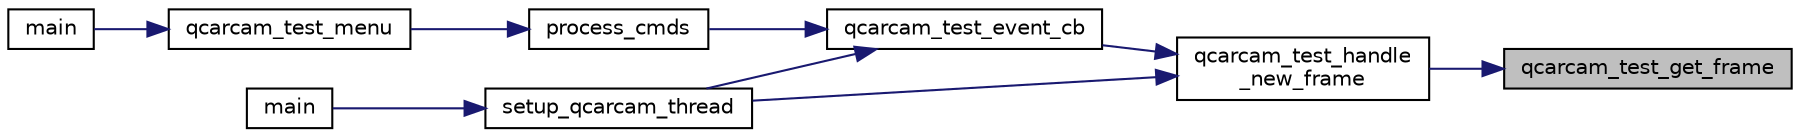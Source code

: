 digraph "qcarcam_test_get_frame"
{
 // LATEX_PDF_SIZE
  edge [fontname="Helvetica",fontsize="10",labelfontname="Helvetica",labelfontsize="10"];
  node [fontname="Helvetica",fontsize="10",shape=record];
  rankdir="RL";
  Node1 [label="qcarcam_test_get_frame",height=0.2,width=0.4,color="black", fillcolor="grey75", style="filled", fontcolor="black",tooltip=" "];
  Node1 -> Node2 [dir="back",color="midnightblue",fontsize="10",style="solid"];
  Node2 [label="qcarcam_test_handle\l_new_frame",height=0.2,width=0.4,color="black", fillcolor="white", style="filled",URL="$qcarcam__rvc_8cpp.html#aec784c5d12a56f33367470f1bce01bdd",tooltip=" "];
  Node2 -> Node3 [dir="back",color="midnightblue",fontsize="10",style="solid"];
  Node3 [label="qcarcam_test_event_cb",height=0.2,width=0.4,color="black", fillcolor="white", style="filled",URL="$qcarcam__rvc_8cpp.html#a112471bf458b66abe0dd76c217754482",tooltip=" "];
  Node3 -> Node4 [dir="back",color="midnightblue",fontsize="10",style="solid"];
  Node4 [label="process_cmds",height=0.2,width=0.4,color="black", fillcolor="white", style="filled",URL="$qcarcam__test__menu_8cpp.html#ac8ea3de86b3a9882081ac5c744c4991d",tooltip=" "];
  Node4 -> Node5 [dir="back",color="midnightblue",fontsize="10",style="solid"];
  Node5 [label="qcarcam_test_menu",height=0.2,width=0.4,color="black", fillcolor="white", style="filled",URL="$qcarcam__test_8h.html#a5fad88ee564007c3dca72a3c881e84c0",tooltip=" "];
  Node5 -> Node6 [dir="back",color="midnightblue",fontsize="10",style="solid"];
  Node6 [label="main",height=0.2,width=0.4,color="black", fillcolor="white", style="filled",URL="$qcarcam__test_8cpp.html#a3c04138a5bfe5d72780bb7e82a18e627",tooltip=" "];
  Node3 -> Node7 [dir="back",color="midnightblue",fontsize="10",style="solid"];
  Node7 [label="setup_qcarcam_thread",height=0.2,width=0.4,color="black", fillcolor="white", style="filled",URL="$qcarcam__rvc_8cpp.html#a73b378210720a237fc32a6baf6519779",tooltip=" "];
  Node7 -> Node8 [dir="back",color="midnightblue",fontsize="10",style="solid"];
  Node8 [label="main",height=0.2,width=0.4,color="black", fillcolor="white", style="filled",URL="$qcarcam__rvc_8cpp.html#a3c04138a5bfe5d72780bb7e82a18e627",tooltip=" "];
  Node2 -> Node7 [dir="back",color="midnightblue",fontsize="10",style="solid"];
}

